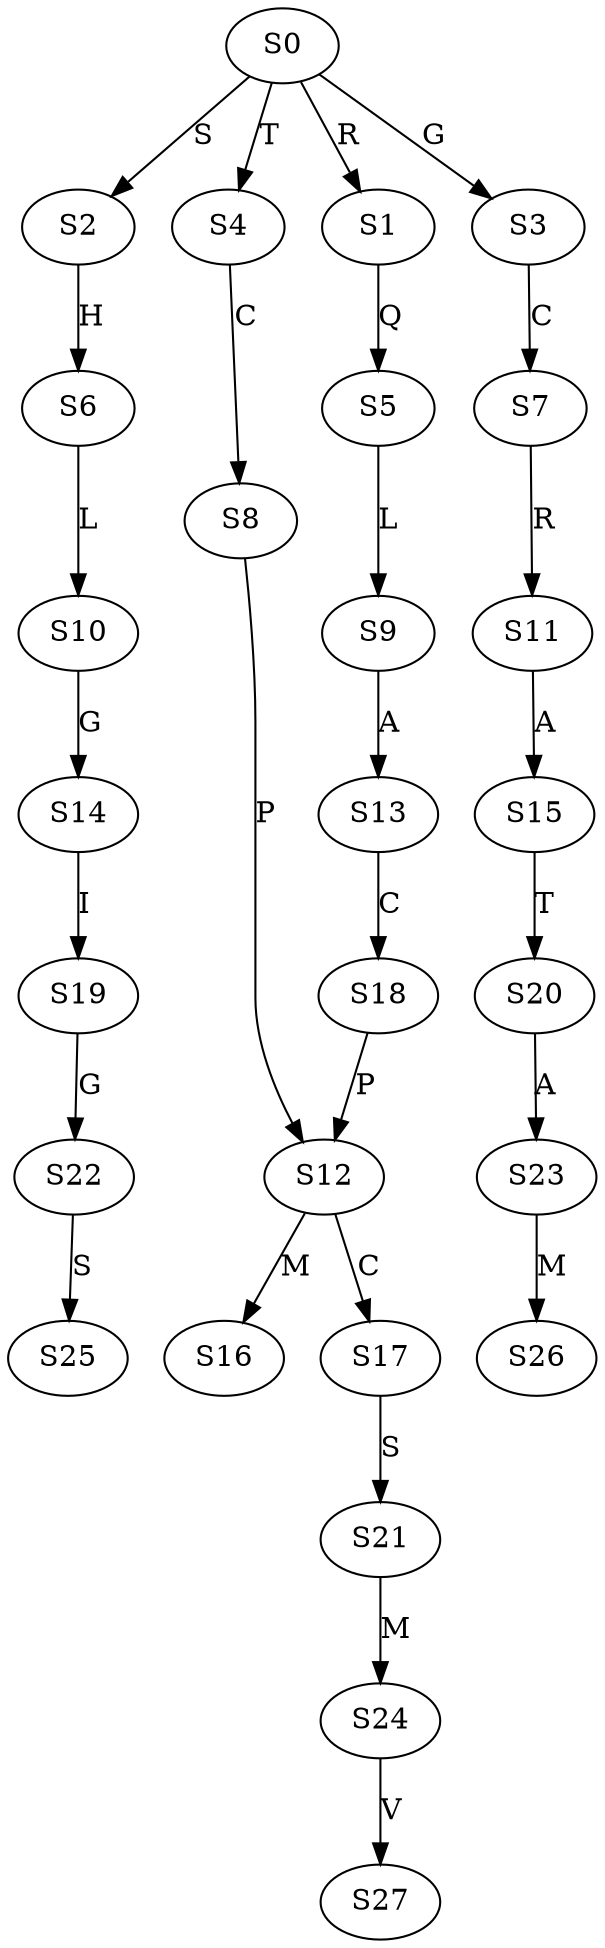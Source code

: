 strict digraph  {
	S0 -> S1 [ label = R ];
	S0 -> S2 [ label = S ];
	S0 -> S3 [ label = G ];
	S0 -> S4 [ label = T ];
	S1 -> S5 [ label = Q ];
	S2 -> S6 [ label = H ];
	S3 -> S7 [ label = C ];
	S4 -> S8 [ label = C ];
	S5 -> S9 [ label = L ];
	S6 -> S10 [ label = L ];
	S7 -> S11 [ label = R ];
	S8 -> S12 [ label = P ];
	S9 -> S13 [ label = A ];
	S10 -> S14 [ label = G ];
	S11 -> S15 [ label = A ];
	S12 -> S16 [ label = M ];
	S12 -> S17 [ label = C ];
	S13 -> S18 [ label = C ];
	S14 -> S19 [ label = I ];
	S15 -> S20 [ label = T ];
	S17 -> S21 [ label = S ];
	S18 -> S12 [ label = P ];
	S19 -> S22 [ label = G ];
	S20 -> S23 [ label = A ];
	S21 -> S24 [ label = M ];
	S22 -> S25 [ label = S ];
	S23 -> S26 [ label = M ];
	S24 -> S27 [ label = V ];
}
